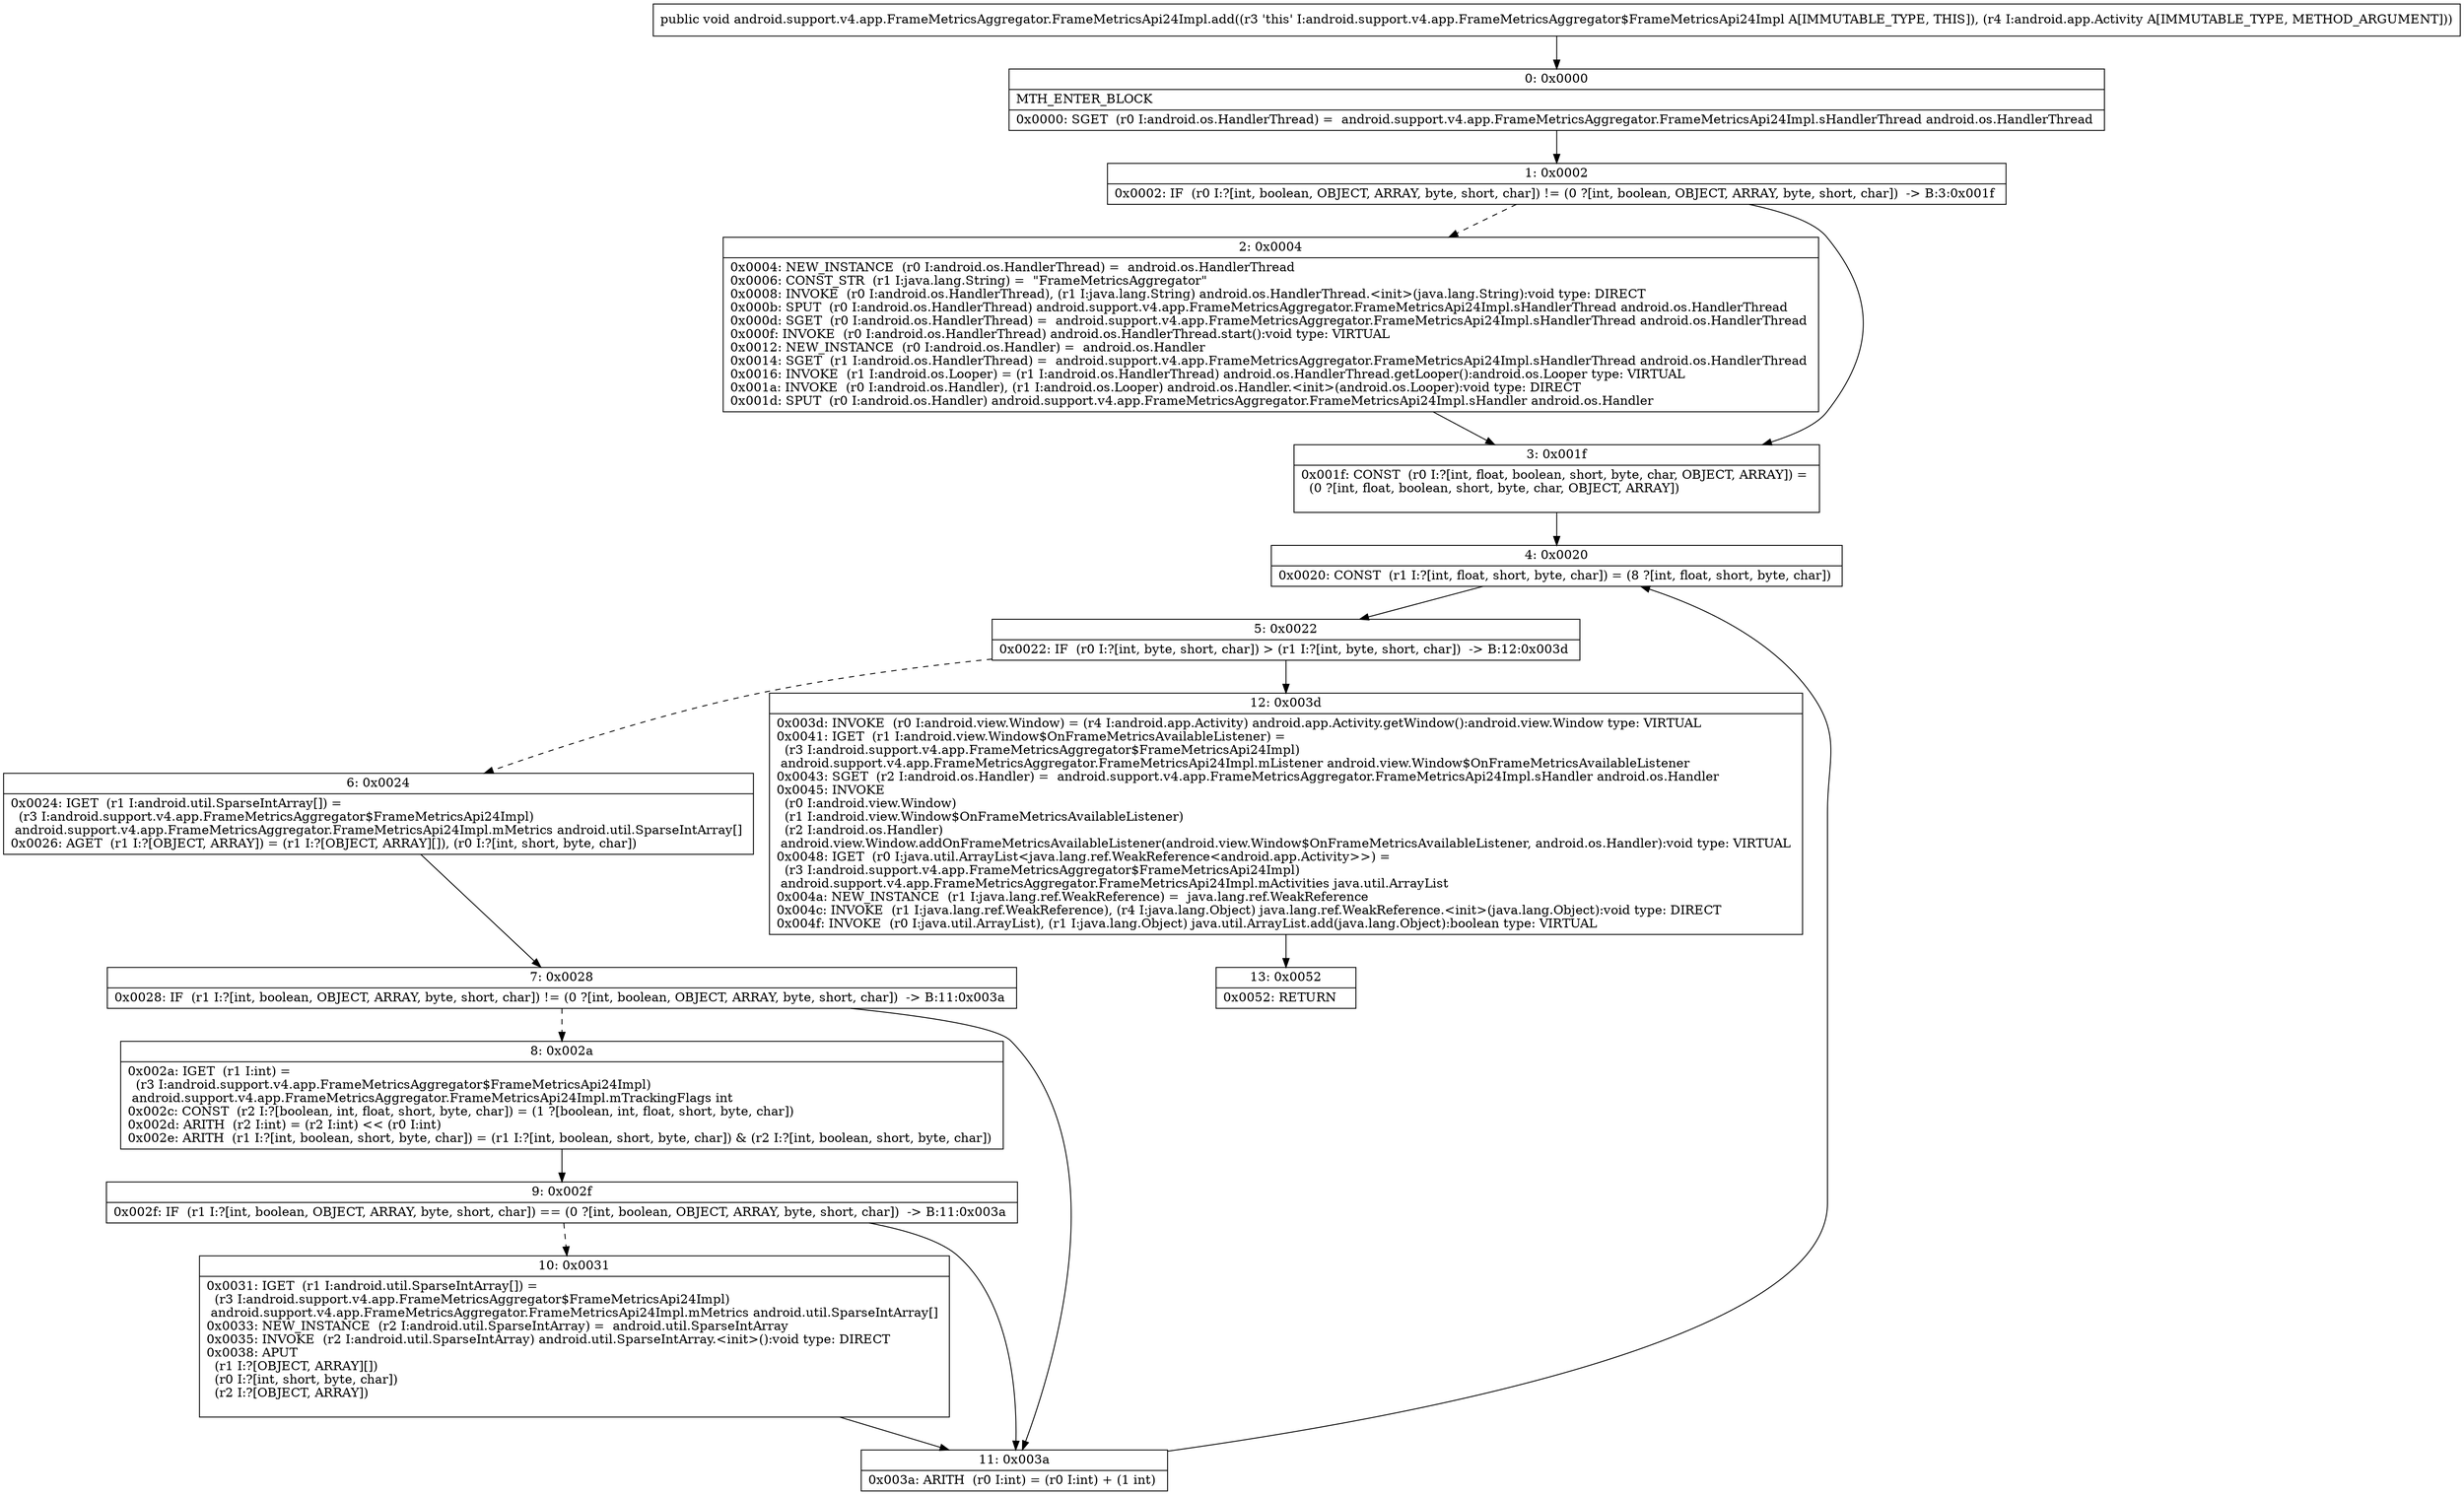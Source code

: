 digraph "CFG forandroid.support.v4.app.FrameMetricsAggregator.FrameMetricsApi24Impl.add(Landroid\/app\/Activity;)V" {
Node_0 [shape=record,label="{0\:\ 0x0000|MTH_ENTER_BLOCK\l|0x0000: SGET  (r0 I:android.os.HandlerThread) =  android.support.v4.app.FrameMetricsAggregator.FrameMetricsApi24Impl.sHandlerThread android.os.HandlerThread \l}"];
Node_1 [shape=record,label="{1\:\ 0x0002|0x0002: IF  (r0 I:?[int, boolean, OBJECT, ARRAY, byte, short, char]) != (0 ?[int, boolean, OBJECT, ARRAY, byte, short, char])  \-\> B:3:0x001f \l}"];
Node_2 [shape=record,label="{2\:\ 0x0004|0x0004: NEW_INSTANCE  (r0 I:android.os.HandlerThread) =  android.os.HandlerThread \l0x0006: CONST_STR  (r1 I:java.lang.String) =  \"FrameMetricsAggregator\" \l0x0008: INVOKE  (r0 I:android.os.HandlerThread), (r1 I:java.lang.String) android.os.HandlerThread.\<init\>(java.lang.String):void type: DIRECT \l0x000b: SPUT  (r0 I:android.os.HandlerThread) android.support.v4.app.FrameMetricsAggregator.FrameMetricsApi24Impl.sHandlerThread android.os.HandlerThread \l0x000d: SGET  (r0 I:android.os.HandlerThread) =  android.support.v4.app.FrameMetricsAggregator.FrameMetricsApi24Impl.sHandlerThread android.os.HandlerThread \l0x000f: INVOKE  (r0 I:android.os.HandlerThread) android.os.HandlerThread.start():void type: VIRTUAL \l0x0012: NEW_INSTANCE  (r0 I:android.os.Handler) =  android.os.Handler \l0x0014: SGET  (r1 I:android.os.HandlerThread) =  android.support.v4.app.FrameMetricsAggregator.FrameMetricsApi24Impl.sHandlerThread android.os.HandlerThread \l0x0016: INVOKE  (r1 I:android.os.Looper) = (r1 I:android.os.HandlerThread) android.os.HandlerThread.getLooper():android.os.Looper type: VIRTUAL \l0x001a: INVOKE  (r0 I:android.os.Handler), (r1 I:android.os.Looper) android.os.Handler.\<init\>(android.os.Looper):void type: DIRECT \l0x001d: SPUT  (r0 I:android.os.Handler) android.support.v4.app.FrameMetricsAggregator.FrameMetricsApi24Impl.sHandler android.os.Handler \l}"];
Node_3 [shape=record,label="{3\:\ 0x001f|0x001f: CONST  (r0 I:?[int, float, boolean, short, byte, char, OBJECT, ARRAY]) = \l  (0 ?[int, float, boolean, short, byte, char, OBJECT, ARRAY])\l \l}"];
Node_4 [shape=record,label="{4\:\ 0x0020|0x0020: CONST  (r1 I:?[int, float, short, byte, char]) = (8 ?[int, float, short, byte, char]) \l}"];
Node_5 [shape=record,label="{5\:\ 0x0022|0x0022: IF  (r0 I:?[int, byte, short, char]) \> (r1 I:?[int, byte, short, char])  \-\> B:12:0x003d \l}"];
Node_6 [shape=record,label="{6\:\ 0x0024|0x0024: IGET  (r1 I:android.util.SparseIntArray[]) = \l  (r3 I:android.support.v4.app.FrameMetricsAggregator$FrameMetricsApi24Impl)\l android.support.v4.app.FrameMetricsAggregator.FrameMetricsApi24Impl.mMetrics android.util.SparseIntArray[] \l0x0026: AGET  (r1 I:?[OBJECT, ARRAY]) = (r1 I:?[OBJECT, ARRAY][]), (r0 I:?[int, short, byte, char]) \l}"];
Node_7 [shape=record,label="{7\:\ 0x0028|0x0028: IF  (r1 I:?[int, boolean, OBJECT, ARRAY, byte, short, char]) != (0 ?[int, boolean, OBJECT, ARRAY, byte, short, char])  \-\> B:11:0x003a \l}"];
Node_8 [shape=record,label="{8\:\ 0x002a|0x002a: IGET  (r1 I:int) = \l  (r3 I:android.support.v4.app.FrameMetricsAggregator$FrameMetricsApi24Impl)\l android.support.v4.app.FrameMetricsAggregator.FrameMetricsApi24Impl.mTrackingFlags int \l0x002c: CONST  (r2 I:?[boolean, int, float, short, byte, char]) = (1 ?[boolean, int, float, short, byte, char]) \l0x002d: ARITH  (r2 I:int) = (r2 I:int) \<\< (r0 I:int) \l0x002e: ARITH  (r1 I:?[int, boolean, short, byte, char]) = (r1 I:?[int, boolean, short, byte, char]) & (r2 I:?[int, boolean, short, byte, char]) \l}"];
Node_9 [shape=record,label="{9\:\ 0x002f|0x002f: IF  (r1 I:?[int, boolean, OBJECT, ARRAY, byte, short, char]) == (0 ?[int, boolean, OBJECT, ARRAY, byte, short, char])  \-\> B:11:0x003a \l}"];
Node_10 [shape=record,label="{10\:\ 0x0031|0x0031: IGET  (r1 I:android.util.SparseIntArray[]) = \l  (r3 I:android.support.v4.app.FrameMetricsAggregator$FrameMetricsApi24Impl)\l android.support.v4.app.FrameMetricsAggregator.FrameMetricsApi24Impl.mMetrics android.util.SparseIntArray[] \l0x0033: NEW_INSTANCE  (r2 I:android.util.SparseIntArray) =  android.util.SparseIntArray \l0x0035: INVOKE  (r2 I:android.util.SparseIntArray) android.util.SparseIntArray.\<init\>():void type: DIRECT \l0x0038: APUT  \l  (r1 I:?[OBJECT, ARRAY][])\l  (r0 I:?[int, short, byte, char])\l  (r2 I:?[OBJECT, ARRAY])\l \l}"];
Node_11 [shape=record,label="{11\:\ 0x003a|0x003a: ARITH  (r0 I:int) = (r0 I:int) + (1 int) \l}"];
Node_12 [shape=record,label="{12\:\ 0x003d|0x003d: INVOKE  (r0 I:android.view.Window) = (r4 I:android.app.Activity) android.app.Activity.getWindow():android.view.Window type: VIRTUAL \l0x0041: IGET  (r1 I:android.view.Window$OnFrameMetricsAvailableListener) = \l  (r3 I:android.support.v4.app.FrameMetricsAggregator$FrameMetricsApi24Impl)\l android.support.v4.app.FrameMetricsAggregator.FrameMetricsApi24Impl.mListener android.view.Window$OnFrameMetricsAvailableListener \l0x0043: SGET  (r2 I:android.os.Handler) =  android.support.v4.app.FrameMetricsAggregator.FrameMetricsApi24Impl.sHandler android.os.Handler \l0x0045: INVOKE  \l  (r0 I:android.view.Window)\l  (r1 I:android.view.Window$OnFrameMetricsAvailableListener)\l  (r2 I:android.os.Handler)\l android.view.Window.addOnFrameMetricsAvailableListener(android.view.Window$OnFrameMetricsAvailableListener, android.os.Handler):void type: VIRTUAL \l0x0048: IGET  (r0 I:java.util.ArrayList\<java.lang.ref.WeakReference\<android.app.Activity\>\>) = \l  (r3 I:android.support.v4.app.FrameMetricsAggregator$FrameMetricsApi24Impl)\l android.support.v4.app.FrameMetricsAggregator.FrameMetricsApi24Impl.mActivities java.util.ArrayList \l0x004a: NEW_INSTANCE  (r1 I:java.lang.ref.WeakReference) =  java.lang.ref.WeakReference \l0x004c: INVOKE  (r1 I:java.lang.ref.WeakReference), (r4 I:java.lang.Object) java.lang.ref.WeakReference.\<init\>(java.lang.Object):void type: DIRECT \l0x004f: INVOKE  (r0 I:java.util.ArrayList), (r1 I:java.lang.Object) java.util.ArrayList.add(java.lang.Object):boolean type: VIRTUAL \l}"];
Node_13 [shape=record,label="{13\:\ 0x0052|0x0052: RETURN   \l}"];
MethodNode[shape=record,label="{public void android.support.v4.app.FrameMetricsAggregator.FrameMetricsApi24Impl.add((r3 'this' I:android.support.v4.app.FrameMetricsAggregator$FrameMetricsApi24Impl A[IMMUTABLE_TYPE, THIS]), (r4 I:android.app.Activity A[IMMUTABLE_TYPE, METHOD_ARGUMENT])) }"];
MethodNode -> Node_0;
Node_0 -> Node_1;
Node_1 -> Node_2[style=dashed];
Node_1 -> Node_3;
Node_2 -> Node_3;
Node_3 -> Node_4;
Node_4 -> Node_5;
Node_5 -> Node_6[style=dashed];
Node_5 -> Node_12;
Node_6 -> Node_7;
Node_7 -> Node_8[style=dashed];
Node_7 -> Node_11;
Node_8 -> Node_9;
Node_9 -> Node_10[style=dashed];
Node_9 -> Node_11;
Node_10 -> Node_11;
Node_11 -> Node_4;
Node_12 -> Node_13;
}

